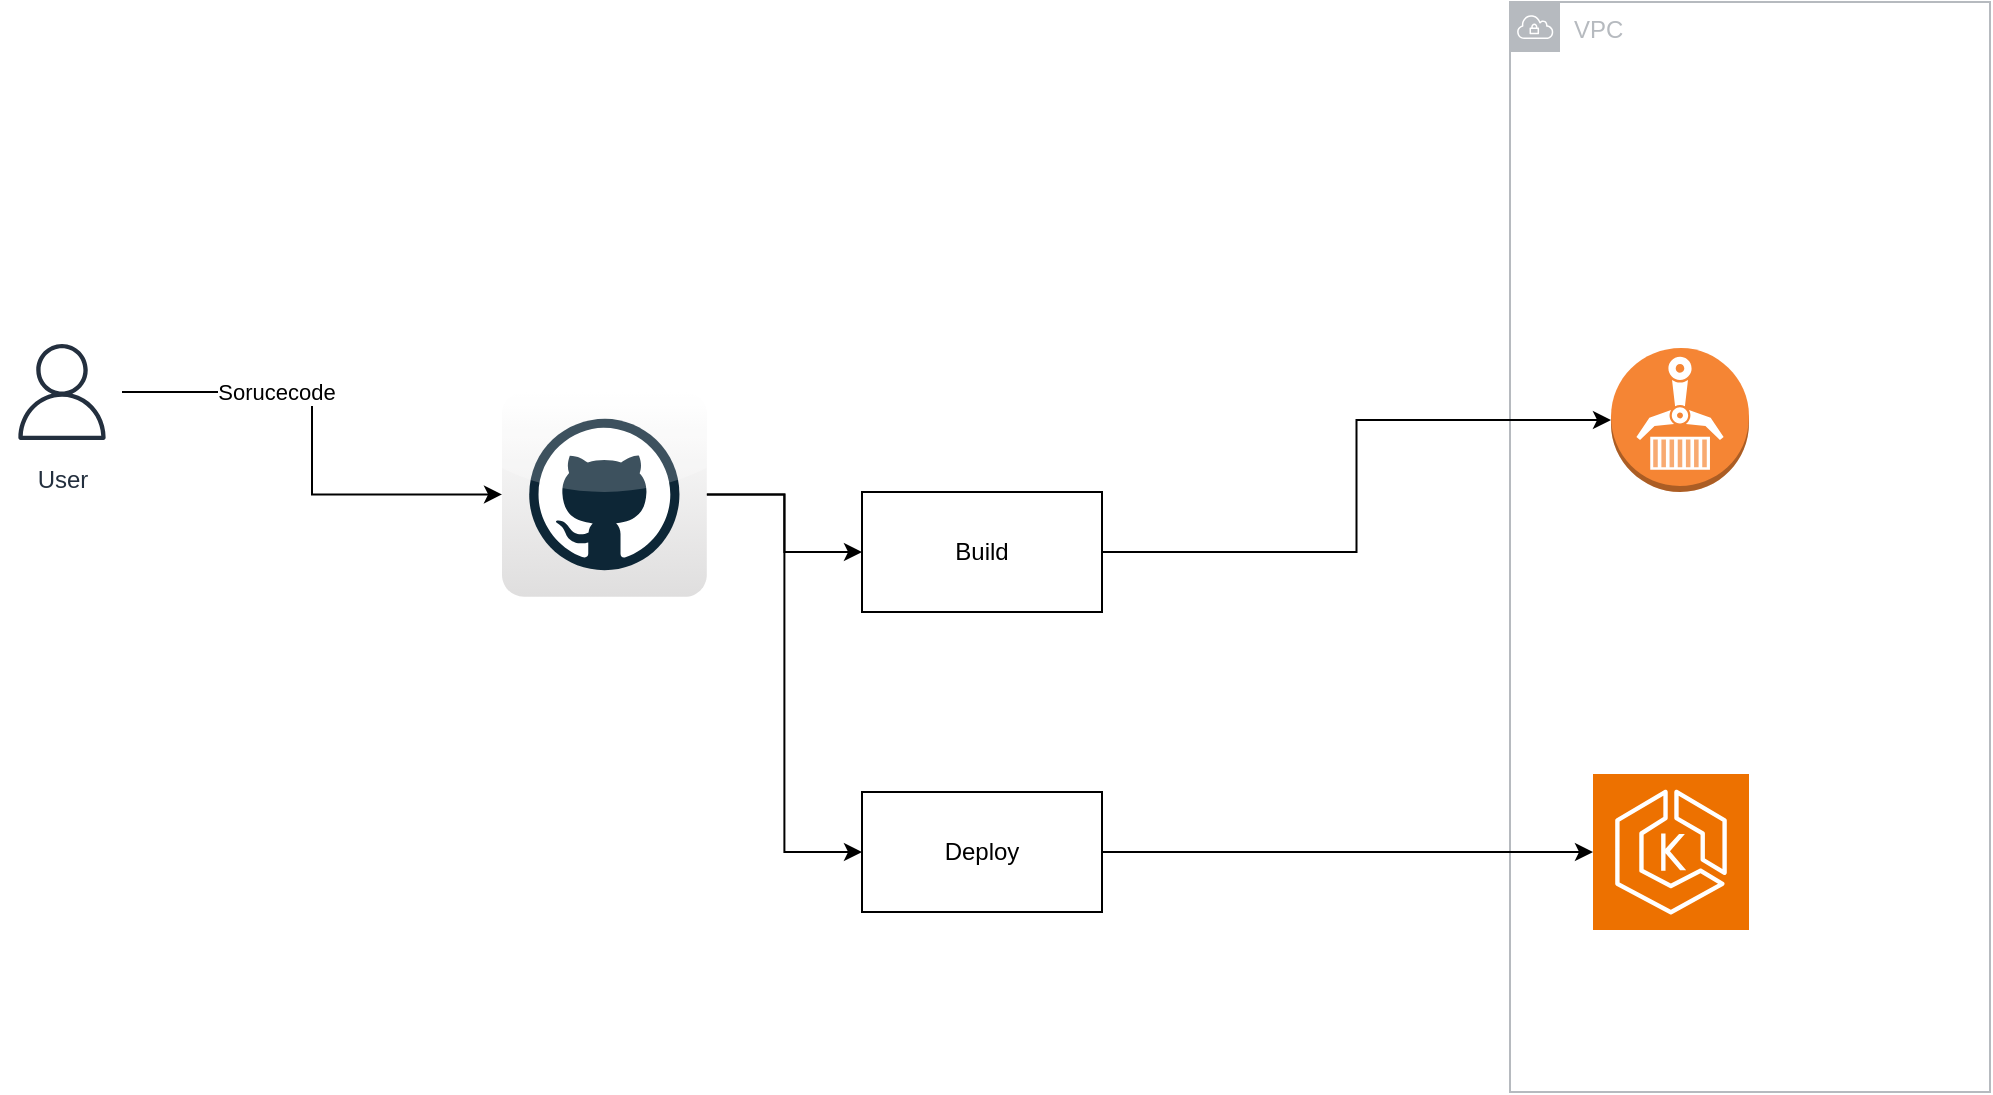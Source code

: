 <mxfile version="24.7.17">
  <diagram name="Page-1" id="Ugc3xgycTWf8aTmjeZiq">
    <mxGraphModel dx="2901" dy="1214" grid="1" gridSize="10" guides="1" tooltips="1" connect="1" arrows="1" fold="1" page="1" pageScale="1" pageWidth="827" pageHeight="1169" math="0" shadow="0">
      <root>
        <mxCell id="0" />
        <mxCell id="1" parent="0" />
        <mxCell id="JmF7sgnx8N5SuLSKMq4n-1" value="VPC" style="sketch=0;outlineConnect=0;gradientColor=none;html=1;whiteSpace=wrap;fontSize=12;fontStyle=0;shape=mxgraph.aws4.group;grIcon=mxgraph.aws4.group_vpc;strokeColor=#B6BABF;fillColor=none;verticalAlign=top;align=left;spacingLeft=30;fontColor=#B6BABF;dashed=0;" vertex="1" parent="1">
          <mxGeometry x="174" y="215" width="240" height="545" as="geometry" />
        </mxCell>
        <mxCell id="JmF7sgnx8N5SuLSKMq4n-2" value="" style="sketch=0;points=[[0,0,0],[0.25,0,0],[0.5,0,0],[0.75,0,0],[1,0,0],[0,1,0],[0.25,1,0],[0.5,1,0],[0.75,1,0],[1,1,0],[0,0.25,0],[0,0.5,0],[0,0.75,0],[1,0.25,0],[1,0.5,0],[1,0.75,0]];outlineConnect=0;fontColor=#232F3E;fillColor=#ED7100;strokeColor=#ffffff;dashed=0;verticalLabelPosition=bottom;verticalAlign=top;align=center;html=1;fontSize=12;fontStyle=0;aspect=fixed;shape=mxgraph.aws4.resourceIcon;resIcon=mxgraph.aws4.eks;" vertex="1" parent="1">
          <mxGeometry x="215.5" y="601" width="78" height="78" as="geometry" />
        </mxCell>
        <mxCell id="JmF7sgnx8N5SuLSKMq4n-3" value="" style="outlineConnect=0;dashed=0;verticalLabelPosition=bottom;verticalAlign=top;align=center;html=1;shape=mxgraph.aws3.ecr;fillColor=#F58534;gradientColor=none;" vertex="1" parent="1">
          <mxGeometry x="224.5" y="388" width="69" height="72" as="geometry" />
        </mxCell>
        <mxCell id="JmF7sgnx8N5SuLSKMq4n-12" style="edgeStyle=orthogonalEdgeStyle;rounded=0;orthogonalLoop=1;jettySize=auto;html=1;entryX=0;entryY=0.5;entryDx=0;entryDy=0;" edge="1" parent="1" source="JmF7sgnx8N5SuLSKMq4n-4" target="JmF7sgnx8N5SuLSKMq4n-9">
          <mxGeometry relative="1" as="geometry" />
        </mxCell>
        <mxCell id="JmF7sgnx8N5SuLSKMq4n-4" value="" style="dashed=0;outlineConnect=0;html=1;align=center;labelPosition=center;verticalLabelPosition=bottom;verticalAlign=top;shape=mxgraph.webicons.github;gradientColor=#DFDEDE" vertex="1" parent="1">
          <mxGeometry x="-330" y="410" width="102.4" height="102.4" as="geometry" />
        </mxCell>
        <mxCell id="JmF7sgnx8N5SuLSKMq4n-6" style="edgeStyle=orthogonalEdgeStyle;rounded=0;orthogonalLoop=1;jettySize=auto;html=1;" edge="1" parent="1" source="JmF7sgnx8N5SuLSKMq4n-5" target="JmF7sgnx8N5SuLSKMq4n-4">
          <mxGeometry relative="1" as="geometry" />
        </mxCell>
        <mxCell id="JmF7sgnx8N5SuLSKMq4n-7" value="Sorucecode" style="edgeLabel;html=1;align=center;verticalAlign=middle;resizable=0;points=[];" vertex="1" connectable="0" parent="JmF7sgnx8N5SuLSKMq4n-6">
          <mxGeometry x="-0.589" y="-4" relative="1" as="geometry">
            <mxPoint x="27" y="-4" as="offset" />
          </mxGeometry>
        </mxCell>
        <mxCell id="JmF7sgnx8N5SuLSKMq4n-5" value="User" style="sketch=0;outlineConnect=0;fontColor=#232F3E;gradientColor=none;strokeColor=#232F3E;fillColor=#ffffff;dashed=0;verticalLabelPosition=bottom;verticalAlign=top;align=center;html=1;fontSize=12;fontStyle=0;aspect=fixed;shape=mxgraph.aws4.resourceIcon;resIcon=mxgraph.aws4.user;" vertex="1" parent="1">
          <mxGeometry x="-580" y="380" width="60" height="60" as="geometry" />
        </mxCell>
        <mxCell id="JmF7sgnx8N5SuLSKMq4n-8" style="edgeStyle=orthogonalEdgeStyle;rounded=0;orthogonalLoop=1;jettySize=auto;html=1;entryX=0;entryY=0.5;entryDx=0;entryDy=0;entryPerimeter=0;" edge="1" parent="1" source="JmF7sgnx8N5SuLSKMq4n-10" target="JmF7sgnx8N5SuLSKMq4n-2">
          <mxGeometry relative="1" as="geometry" />
        </mxCell>
        <mxCell id="JmF7sgnx8N5SuLSKMq4n-13" style="edgeStyle=orthogonalEdgeStyle;rounded=0;orthogonalLoop=1;jettySize=auto;html=1;" edge="1" parent="1" source="JmF7sgnx8N5SuLSKMq4n-9" target="JmF7sgnx8N5SuLSKMq4n-3">
          <mxGeometry relative="1" as="geometry" />
        </mxCell>
        <mxCell id="JmF7sgnx8N5SuLSKMq4n-9" value="Build" style="whiteSpace=wrap;html=1;" vertex="1" parent="1">
          <mxGeometry x="-150" y="460" width="120" height="60" as="geometry" />
        </mxCell>
        <mxCell id="JmF7sgnx8N5SuLSKMq4n-11" value="" style="edgeStyle=orthogonalEdgeStyle;rounded=0;orthogonalLoop=1;jettySize=auto;html=1;entryX=0;entryY=0.5;entryDx=0;entryDy=0;entryPerimeter=0;" edge="1" parent="1" source="JmF7sgnx8N5SuLSKMq4n-4" target="JmF7sgnx8N5SuLSKMq4n-10">
          <mxGeometry relative="1" as="geometry">
            <mxPoint x="-218" y="490" as="sourcePoint" />
            <mxPoint x="270" y="499" as="targetPoint" />
          </mxGeometry>
        </mxCell>
        <mxCell id="JmF7sgnx8N5SuLSKMq4n-10" value="Deploy" style="whiteSpace=wrap;html=1;" vertex="1" parent="1">
          <mxGeometry x="-150" y="610" width="120" height="60" as="geometry" />
        </mxCell>
      </root>
    </mxGraphModel>
  </diagram>
</mxfile>
